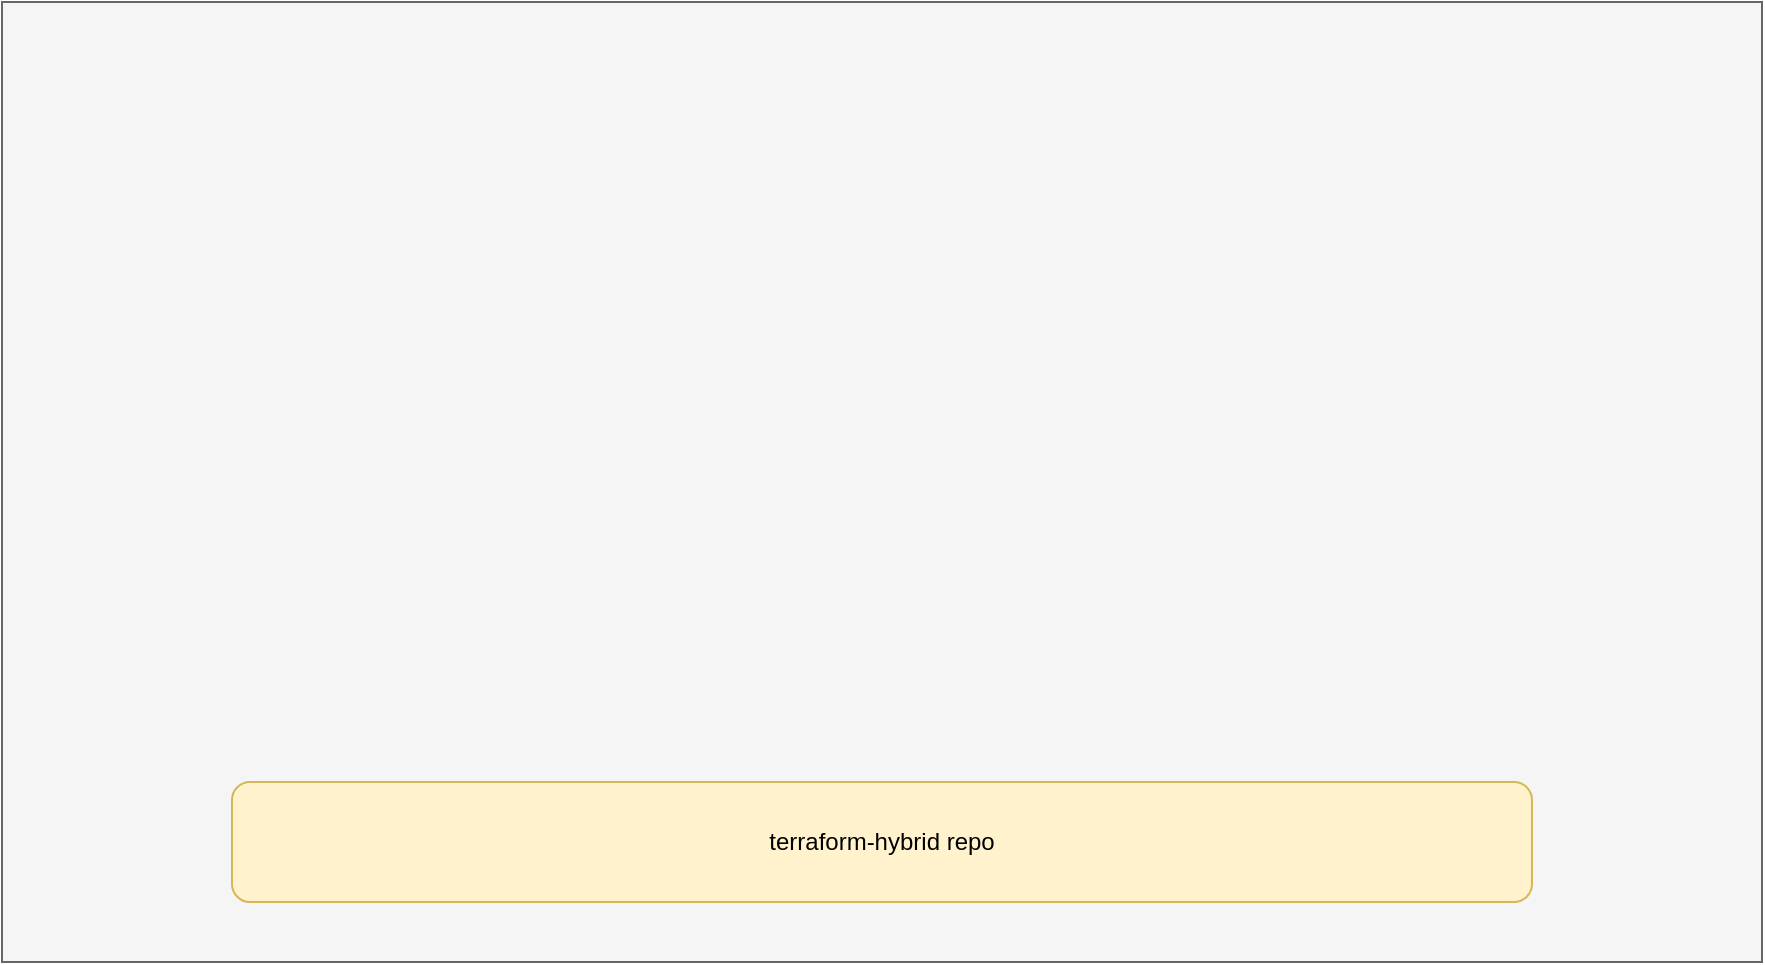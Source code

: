 <mxfile version="21.5.0" type="github">
  <diagram name="Page-1" id="fkKI0QTlj7mYr6Ezj4V3">
    <mxGraphModel dx="1593" dy="891" grid="1" gridSize="10" guides="1" tooltips="1" connect="1" arrows="1" fold="1" page="1" pageScale="1" pageWidth="850" pageHeight="1100" math="0" shadow="0">
      <root>
        <mxCell id="0" />
        <mxCell id="1" parent="0" />
        <mxCell id="PbSWIQ1sl0TQKYi19kek-1" value="" style="rounded=0;whiteSpace=wrap;html=1;fillColor=#f5f5f5;fontColor=#333333;strokeColor=#666666;gradientColor=none;glass=0;shadow=0;" vertex="1" parent="1">
          <mxGeometry x="160" y="200" width="880" height="480" as="geometry" />
        </mxCell>
        <mxCell id="PbSWIQ1sl0TQKYi19kek-4" value="terraform-hybrid repo" style="rounded=1;whiteSpace=wrap;html=1;fillColor=#fff2cc;strokeColor=#d6b656;shadow=0;" vertex="1" parent="1">
          <mxGeometry x="275" y="590" width="650" height="60" as="geometry" />
        </mxCell>
      </root>
    </mxGraphModel>
  </diagram>
</mxfile>
